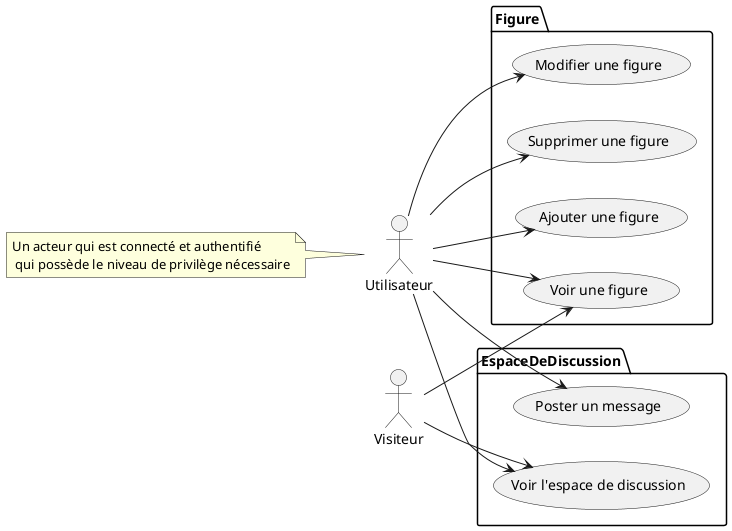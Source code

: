 @startuml Administration
'https://plantuml.com/use-case-diagram
left to right direction
actor Utilisateur
actor Visiteur

note left of Utilisateur: Un acteur qui est connecté et authentifié \n qui possède le niveau de privilège nécessaire

package Figure {
    usecase "Ajouter une figure" as AddFigure
    usecase "Modifier une figure" as EditFigure
    usecase "Supprimer une figure" as DeleteFigure
    usecase "Voir une figure" as ShowFigure

}
package EspaceDeDiscussion {
 usecase "Voir l'espace de discussion" as ReadChatSpace
 usecase "Poster un message" as WriteChatSpace
}

Visiteur --> ShowFigure
Utilisateur --> AddFigure
Utilisateur --> EditFigure
Utilisateur --> DeleteFigure
Utilisateur --> ShowFigure

Visiteur --> ReadChatSpace
Utilisateur --> ReadChatSpace
Utilisateur --> WriteChatSpace
@enduml
